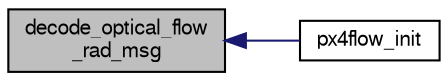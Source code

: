 digraph "decode_optical_flow_rad_msg"
{
  edge [fontname="FreeSans",fontsize="10",labelfontname="FreeSans",labelfontsize="10"];
  node [fontname="FreeSans",fontsize="10",shape=record];
  rankdir="LR";
  Node1 [label="decode_optical_flow\l_rad_msg",height=0.2,width=0.4,color="black", fillcolor="grey75", style="filled", fontcolor="black"];
  Node1 -> Node2 [dir="back",color="midnightblue",fontsize="10",style="solid",fontname="FreeSans"];
  Node2 [label="px4flow_init",height=0.2,width=0.4,color="black", fillcolor="white", style="filled",URL="$px4flow_8h.html#ac5213e8f7d51bc5a4b9885f77d863f28",tooltip="Initialization function. "];
}

